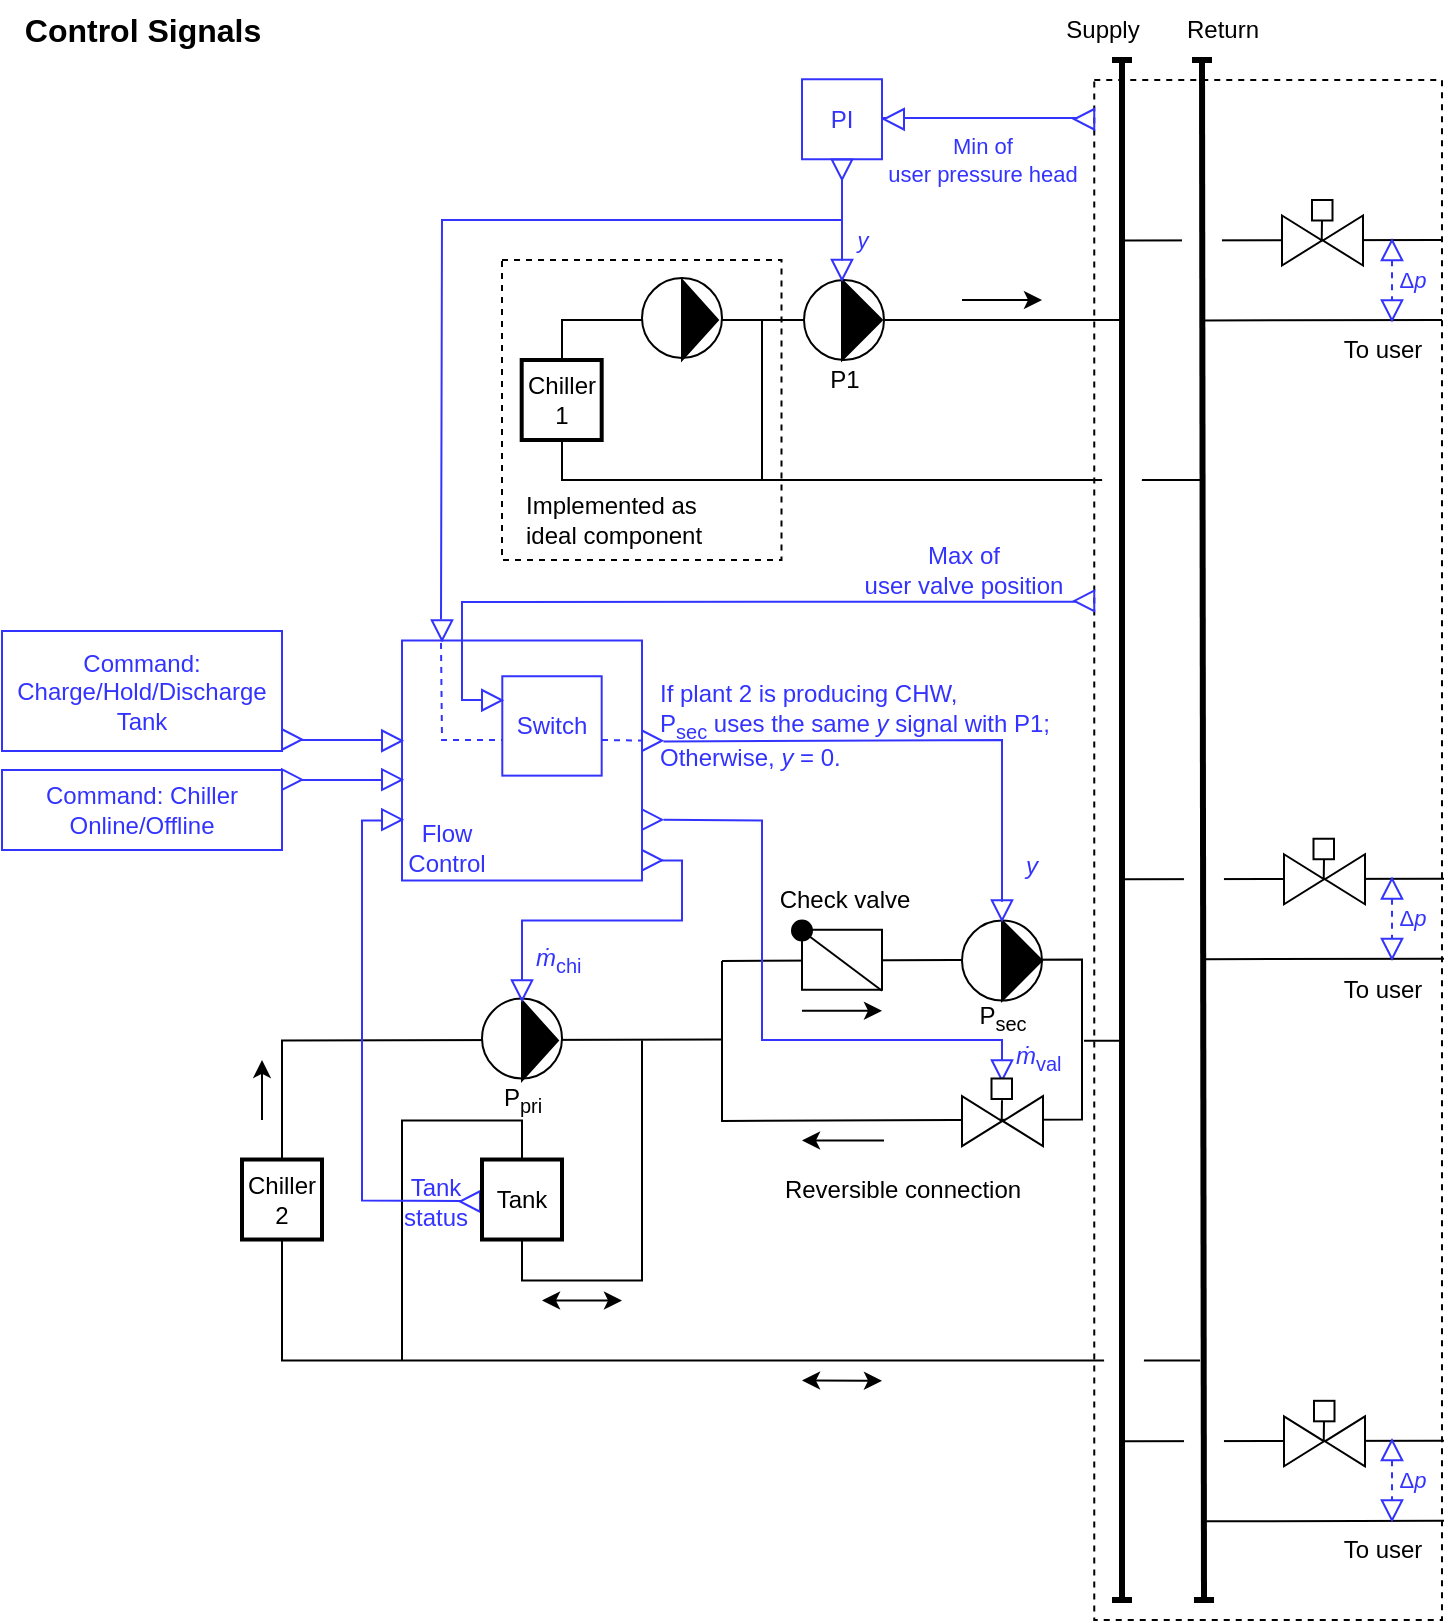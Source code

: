 <mxfile version="21.2.1" type="device">
  <diagram id="srBAZhQ2KLluDyzof_pd" name="Page-1">
    <mxGraphModel dx="1224" dy="1214" grid="1" gridSize="10" guides="1" tooltips="1" connect="0" arrows="0" fold="1" page="1" pageScale="1" pageWidth="850" pageHeight="1100" math="0" shadow="0">
      <root>
        <mxCell id="0" />
        <mxCell id="1" parent="0" />
        <mxCell id="NfkfM8riDZQN8jS3ffes-4" value="" style="rounded=0;whiteSpace=wrap;html=1;fillColor=none;dashed=1;" parent="1" vertex="1">
          <mxGeometry x="1170" y="170" width="139.75" height="150" as="geometry" />
        </mxCell>
        <mxCell id="EUu6mg04dgHktvgB9pTH-5" value="" style="endArrow=none;html=1;rounded=0;fontSize=16;strokeWidth=1;" parent="1" edge="1">
          <mxGeometry width="50" height="50" relative="1" as="geometry">
            <mxPoint x="1199.87" y="629.58" as="sourcePoint" />
            <mxPoint x="1199.87" y="629.58" as="targetPoint" />
          </mxGeometry>
        </mxCell>
        <mxCell id="EUu6mg04dgHktvgB9pTH-10" value="" style="endArrow=none;html=1;rounded=0;" parent="1" edge="1">
          <mxGeometry width="50" height="50" relative="1" as="geometry">
            <mxPoint x="1240" y="560.25" as="sourcePoint" />
            <mxPoint x="1180" y="660.25" as="targetPoint" />
            <Array as="points">
              <mxPoint x="1240" y="680.25" />
              <mxPoint x="1180" y="680.25" />
            </Array>
          </mxGeometry>
        </mxCell>
        <mxCell id="EUu6mg04dgHktvgB9pTH-11" value="" style="endArrow=none;html=1;rounded=0;" parent="1" edge="1">
          <mxGeometry width="50" height="50" relative="1" as="geometry">
            <mxPoint x="1180" y="620.25" as="sourcePoint" />
            <mxPoint x="1120" y="720.25" as="targetPoint" />
            <Array as="points">
              <mxPoint x="1180" y="600.25" />
              <mxPoint x="1120" y="600.25" />
            </Array>
          </mxGeometry>
        </mxCell>
        <mxCell id="EUu6mg04dgHktvgB9pTH-15" value="" style="endArrow=classic;html=1;rounded=0;strokeWidth=1;" parent="1" edge="1">
          <mxGeometry width="50" height="50" relative="1" as="geometry">
            <mxPoint x="1050" y="599.95" as="sourcePoint" />
            <mxPoint x="1050" y="569.95" as="targetPoint" />
            <Array as="points" />
          </mxGeometry>
        </mxCell>
        <mxCell id="EUu6mg04dgHktvgB9pTH-16" value="" style="endArrow=none;html=1;rounded=0;entryX=-0.008;entryY=0.875;entryDx=0;entryDy=0;entryPerimeter=0;" parent="1" edge="1">
          <mxGeometry width="50" height="50" relative="1" as="geometry">
            <mxPoint x="1280" y="559.76" as="sourcePoint" />
            <mxPoint x="1519.04" y="720.25" as="targetPoint" />
            <Array as="points">
              <mxPoint x="1060" y="560.25" />
              <mxPoint x="1060" y="720.25" />
            </Array>
          </mxGeometry>
        </mxCell>
        <mxCell id="EUu6mg04dgHktvgB9pTH-22" value="" style="endArrow=classic;html=1;rounded=0;strokeWidth=1;startArrow=classic;startFill=1;" parent="1" edge="1">
          <mxGeometry width="50" height="50" relative="1" as="geometry">
            <mxPoint x="1320" y="730.25" as="sourcePoint" />
            <mxPoint x="1360" y="730.41" as="targetPoint" />
            <Array as="points" />
          </mxGeometry>
        </mxCell>
        <mxCell id="EUu6mg04dgHktvgB9pTH-23" value="" style="endArrow=classic;html=1;rounded=0;strokeWidth=1;startArrow=classic;startFill=1;" parent="1" edge="1">
          <mxGeometry width="50" height="50" relative="1" as="geometry">
            <mxPoint x="1190" y="690.25" as="sourcePoint" />
            <mxPoint x="1230" y="690.25" as="targetPoint" />
            <Array as="points" />
          </mxGeometry>
        </mxCell>
        <mxCell id="EUu6mg04dgHktvgB9pTH-32" value="" style="endArrow=none;html=1;rounded=0;" parent="1" edge="1">
          <mxGeometry width="50" height="50" relative="1" as="geometry">
            <mxPoint x="1280" y="520.5" as="sourcePoint" />
            <mxPoint x="1280" y="520.5" as="targetPoint" />
            <Array as="points">
              <mxPoint x="1460" y="519.76" />
              <mxPoint x="1460" y="599.76" />
              <mxPoint x="1280" y="600.5" />
            </Array>
          </mxGeometry>
        </mxCell>
        <mxCell id="EUu6mg04dgHktvgB9pTH-34" value="" style="triangle;whiteSpace=wrap;html=1;fontSize=16;strokeWidth=1;rotation=0;" parent="1" vertex="1">
          <mxGeometry x="1400" y="588.07" width="20" height="25" as="geometry" />
        </mxCell>
        <mxCell id="EUu6mg04dgHktvgB9pTH-35" value="" style="triangle;whiteSpace=wrap;html=1;fontSize=16;strokeWidth=1;rotation=-180;" parent="1" vertex="1">
          <mxGeometry x="1420.5" y="588.07" width="20" height="25" as="geometry" />
        </mxCell>
        <mxCell id="EUu6mg04dgHktvgB9pTH-36" value="" style="ellipse;whiteSpace=wrap;html=1;fontSize=16;strokeWidth=1;" parent="1" vertex="1">
          <mxGeometry x="1400" y="500.25" width="40" height="40" as="geometry" />
        </mxCell>
        <mxCell id="EUu6mg04dgHktvgB9pTH-37" value="" style="triangle;whiteSpace=wrap;html=1;fontSize=16;strokeWidth=1;rotation=0;fillColor=#000000;" parent="1" vertex="1">
          <mxGeometry x="1420" y="500.25" width="20" height="40" as="geometry" />
        </mxCell>
        <mxCell id="EUu6mg04dgHktvgB9pTH-39" value="" style="endArrow=classic;html=1;rounded=0;strokeWidth=1;" parent="1" edge="1">
          <mxGeometry width="50" height="50" relative="1" as="geometry">
            <mxPoint x="1400" y="190" as="sourcePoint" />
            <mxPoint x="1440" y="190" as="targetPoint" />
            <Array as="points" />
          </mxGeometry>
        </mxCell>
        <mxCell id="EUu6mg04dgHktvgB9pTH-40" value="" style="endArrow=none;html=1;rounded=0;" parent="1" edge="1">
          <mxGeometry width="50" height="50" relative="1" as="geometry">
            <mxPoint x="1480" y="200" as="sourcePoint" />
            <mxPoint x="1520" y="280" as="targetPoint" />
            <Array as="points">
              <mxPoint x="1200" y="200" />
              <mxPoint x="1200" y="280" />
            </Array>
          </mxGeometry>
        </mxCell>
        <mxCell id="EUu6mg04dgHktvgB9pTH-41" value="" style="ellipse;whiteSpace=wrap;html=1;fontSize=16;strokeWidth=1;" parent="1" vertex="1">
          <mxGeometry x="1321" y="180" width="40" height="40" as="geometry" />
        </mxCell>
        <mxCell id="EUu6mg04dgHktvgB9pTH-42" value="" style="triangle;whiteSpace=wrap;html=1;fontSize=16;strokeWidth=1;rotation=0;fillColor=#000000;" parent="1" vertex="1">
          <mxGeometry x="1340" y="180" width="20" height="40" as="geometry" />
        </mxCell>
        <mxCell id="EUu6mg04dgHktvgB9pTH-43" value="" style="endArrow=classic;html=1;rounded=0;strokeWidth=1;" parent="1" edge="1">
          <mxGeometry width="50" height="50" relative="1" as="geometry">
            <mxPoint x="1361" y="610.25" as="sourcePoint" />
            <mxPoint x="1320" y="610.25" as="targetPoint" />
            <Array as="points" />
          </mxGeometry>
        </mxCell>
        <mxCell id="EUu6mg04dgHktvgB9pTH-49" value="P1" style="text;html=1;align=center;verticalAlign=middle;resizable=0;points=[];autosize=1;strokeColor=none;fillColor=none;" parent="1" vertex="1">
          <mxGeometry x="1326" y="220" width="30" height="20" as="geometry" />
        </mxCell>
        <mxCell id="EUu6mg04dgHktvgB9pTH-50" value="" style="endArrow=none;html=1;rounded=0;entryX=0.993;entryY=0.507;entryDx=0;entryDy=0;entryPerimeter=0;" parent="1" edge="1">
          <mxGeometry width="50" height="50" relative="1" as="geometry">
            <mxPoint x="1420" y="590.08" as="sourcePoint" />
            <mxPoint x="1419.86" y="600.505" as="targetPoint" />
          </mxGeometry>
        </mxCell>
        <mxCell id="EUu6mg04dgHktvgB9pTH-55" value="Reversible connection" style="text;html=1;align=center;verticalAlign=middle;resizable=0;points=[];autosize=1;strokeColor=none;fillColor=none;" parent="1" vertex="1">
          <mxGeometry x="1300" y="619.76" width="140" height="30" as="geometry" />
        </mxCell>
        <mxCell id="EUu6mg04dgHktvgB9pTH-67" value="" style="ellipse;whiteSpace=wrap;html=1;fontSize=16;strokeWidth=1;" parent="1" vertex="1">
          <mxGeometry x="1160" y="539.25" width="40" height="40" as="geometry" />
        </mxCell>
        <mxCell id="EUu6mg04dgHktvgB9pTH-68" value="" style="triangle;whiteSpace=wrap;html=1;fontSize=16;strokeWidth=1;rotation=0;fillColor=#000000;" parent="1" vertex="1">
          <mxGeometry x="1180" y="540.25" width="18" height="40" as="geometry" />
        </mxCell>
        <mxCell id="EUu6mg04dgHktvgB9pTH-69" value="" style="rounded=0;whiteSpace=wrap;html=1;fillColor=none;dashed=1;" parent="1" vertex="1">
          <mxGeometry x="1466.13" y="80" width="173.87" height="770" as="geometry" />
        </mxCell>
        <mxCell id="EUu6mg04dgHktvgB9pTH-72" value="" style="triangle;whiteSpace=wrap;html=1;fillColor=none;rotation=-180;strokeColor=#3333FF;" parent="1" vertex="1">
          <mxGeometry x="1456.13" y="94.5" width="10" height="10.25" as="geometry" />
        </mxCell>
        <mxCell id="EUu6mg04dgHktvgB9pTH-73" value="PI" style="whiteSpace=wrap;html=1;aspect=fixed;fillColor=none;strokeColor=#3333FF;fontColor=#3333FF;" parent="1" vertex="1">
          <mxGeometry x="1320" y="79.63" width="40" height="40" as="geometry" />
        </mxCell>
        <mxCell id="EUu6mg04dgHktvgB9pTH-74" value="Min of&lt;br&gt;user pressure head" style="endArrow=none;html=1;rounded=0;entryX=0.85;entryY=0.561;entryDx=0;entryDy=0;entryPerimeter=0;exitX=0.05;exitY=0.561;exitDx=0;exitDy=0;exitPerimeter=0;startArrow=none;strokeColor=#3333FF;fontColor=#3333FF;" parent="1" source="EUu6mg04dgHktvgB9pTH-75" target="EUu6mg04dgHktvgB9pTH-72" edge="1">
          <mxGeometry x="-0.093" y="-21" width="50" height="50" relative="1" as="geometry">
            <mxPoint x="1330" y="300" as="sourcePoint" />
            <mxPoint x="1380" y="250" as="targetPoint" />
            <mxPoint as="offset" />
          </mxGeometry>
        </mxCell>
        <mxCell id="EUu6mg04dgHktvgB9pTH-75" value="" style="triangle;whiteSpace=wrap;html=1;fillColor=none;rotation=-180;strokeColor=#3333FF;fontColor=#3333FF;" parent="1" vertex="1">
          <mxGeometry x="1361" y="94.5" width="10" height="10.25" as="geometry" />
        </mxCell>
        <mxCell id="EUu6mg04dgHktvgB9pTH-76" value="" style="endArrow=none;html=1;rounded=0;entryX=0.85;entryY=0.561;entryDx=0;entryDy=0;entryPerimeter=0;exitX=1.008;exitY=0.483;exitDx=0;exitDy=0;exitPerimeter=0;strokeColor=#3333FF;fontColor=#3333FF;" parent="1" source="EUu6mg04dgHktvgB9pTH-73" target="EUu6mg04dgHktvgB9pTH-75" edge="1">
          <mxGeometry width="50" height="50" relative="1" as="geometry">
            <mxPoint x="1441.32" y="99.32" as="sourcePoint" />
            <mxPoint x="1511.5" y="99.0" as="targetPoint" />
          </mxGeometry>
        </mxCell>
        <mxCell id="EUu6mg04dgHktvgB9pTH-77" value="" style="triangle;whiteSpace=wrap;html=1;fillColor=none;rotation=90;strokeColor=#3333FF;fontColor=#3333FF;" parent="1" vertex="1">
          <mxGeometry x="1335" y="119.63" width="10" height="10.25" as="geometry" />
        </mxCell>
        <mxCell id="EUu6mg04dgHktvgB9pTH-78" value="&lt;i&gt;y&lt;/i&gt;" style="endArrow=none;html=1;rounded=0;exitX=0.038;exitY=0.5;exitDx=0;exitDy=0;exitPerimeter=0;startArrow=none;strokeColor=#3333FF;fontColor=#3333FF;" parent="1" source="EUu6mg04dgHktvgB9pTH-79" edge="1">
          <mxGeometry x="-0.507" y="-10" width="50" height="50" relative="1" as="geometry">
            <mxPoint x="1340" y="310" as="sourcePoint" />
            <mxPoint x="1340" y="130" as="targetPoint" />
            <mxPoint as="offset" />
          </mxGeometry>
        </mxCell>
        <mxCell id="EUu6mg04dgHktvgB9pTH-79" value="" style="triangle;whiteSpace=wrap;html=1;fillColor=none;rotation=90;strokeColor=#3333FF;fontColor=#3333FF;" parent="1" vertex="1">
          <mxGeometry x="1335" y="169.75" width="10" height="10.25" as="geometry" />
        </mxCell>
        <mxCell id="EUu6mg04dgHktvgB9pTH-81" value="" style="whiteSpace=wrap;html=1;aspect=fixed;fillColor=none;strokeColor=#3333FF;fontColor=#3333FF;" parent="1" vertex="1">
          <mxGeometry x="1120" y="360.25" width="120" height="120" as="geometry" />
        </mxCell>
        <mxCell id="EUu6mg04dgHktvgB9pTH-82" value="" style="triangle;whiteSpace=wrap;html=1;fillColor=none;rotation=0;strokeColor=#3333FF;fontColor=#3333FF;" parent="1" vertex="1">
          <mxGeometry x="1110" y="405.25" width="10" height="10.25" as="geometry" />
        </mxCell>
        <mxCell id="EUu6mg04dgHktvgB9pTH-83" value="" style="triangle;whiteSpace=wrap;html=1;fillColor=none;rotation=0;strokeColor=#3333FF;fontColor=#3333FF;" parent="1" vertex="1">
          <mxGeometry x="1110" y="424.74" width="10" height="10.25" as="geometry" />
        </mxCell>
        <mxCell id="EUu6mg04dgHktvgB9pTH-84" value="" style="triangle;whiteSpace=wrap;html=1;fillColor=none;rotation=0;strokeColor=#3333FF;fontColor=#3333FF;" parent="1" vertex="1">
          <mxGeometry x="1110" y="444.74" width="10" height="10.25" as="geometry" />
        </mxCell>
        <mxCell id="EUu6mg04dgHktvgB9pTH-85" value="" style="triangle;whiteSpace=wrap;html=1;fillColor=none;rotation=0;strokeColor=#3333FF;fontColor=#3333FF;" parent="1" vertex="1">
          <mxGeometry x="1160" y="385" width="10" height="10.25" as="geometry" />
        </mxCell>
        <mxCell id="EUu6mg04dgHktvgB9pTH-86" value="" style="triangle;whiteSpace=wrap;html=1;fillColor=none;rotation=0;strokeColor=#3333FF;fontColor=#3333FF;" parent="1" vertex="1">
          <mxGeometry x="1240" y="405.25" width="10" height="10.25" as="geometry" />
        </mxCell>
        <mxCell id="EUu6mg04dgHktvgB9pTH-87" value="" style="triangle;whiteSpace=wrap;html=1;fillColor=none;rotation=0;strokeColor=#3333FF;fontColor=#3333FF;" parent="1" vertex="1">
          <mxGeometry x="1240" y="465" width="10" height="10.25" as="geometry" />
        </mxCell>
        <mxCell id="EUu6mg04dgHktvgB9pTH-89" value="Command:&lt;br&gt;Charge/Hold/Discharge Tank" style="rounded=0;whiteSpace=wrap;html=1;strokeColor=#3333FF;fontColor=#3333FF;fillColor=none;" parent="1" vertex="1">
          <mxGeometry x="920" y="355.5" width="140" height="60" as="geometry" />
        </mxCell>
        <mxCell id="EUu6mg04dgHktvgB9pTH-90" value="Command: Chiller&lt;br&gt;Online/Offline" style="rounded=0;whiteSpace=wrap;html=1;strokeColor=#3333FF;fontColor=#3333FF;fillColor=none;" parent="1" vertex="1">
          <mxGeometry x="920" y="425" width="140" height="40" as="geometry" />
        </mxCell>
        <mxCell id="EUu6mg04dgHktvgB9pTH-91" value="" style="triangle;whiteSpace=wrap;html=1;fillColor=none;rotation=0;strokeColor=#3333FF;fontColor=#3333FF;" parent="1" vertex="1">
          <mxGeometry x="1060" y="424.74" width="10" height="10.25" as="geometry" />
        </mxCell>
        <mxCell id="EUu6mg04dgHktvgB9pTH-94" value="" style="triangle;whiteSpace=wrap;html=1;fillColor=none;rotation=-180;strokeColor=#3333FF;" parent="1" vertex="1">
          <mxGeometry x="1149" y="635.63" width="10" height="10.25" as="geometry" />
        </mxCell>
        <mxCell id="EUu6mg04dgHktvgB9pTH-95" value="" style="endArrow=none;html=1;rounded=0;strokeColor=#3333FF;fontColor=#3333FF;exitX=0.95;exitY=0.525;exitDx=0;exitDy=0;exitPerimeter=0;" parent="1" source="EUu6mg04dgHktvgB9pTH-94" edge="1">
          <mxGeometry width="50" height="50" relative="1" as="geometry">
            <mxPoint x="1140" y="650.25" as="sourcePoint" />
            <mxPoint x="1110" y="450.25" as="targetPoint" />
            <Array as="points">
              <mxPoint x="1100" y="640.25" />
              <mxPoint x="1100" y="450.25" />
            </Array>
          </mxGeometry>
        </mxCell>
        <mxCell id="EUu6mg04dgHktvgB9pTH-96" value="Max of&lt;br&gt;user valve position" style="text;html=1;strokeColor=none;fillColor=none;align=center;verticalAlign=middle;whiteSpace=wrap;rounded=0;fontColor=#3333FF;" parent="1" vertex="1">
          <mxGeometry x="1346.13" y="310.0" width="110" height="30" as="geometry" />
        </mxCell>
        <mxCell id="EUu6mg04dgHktvgB9pTH-97" value="Tank status" style="text;html=1;strokeColor=none;fillColor=none;align=center;verticalAlign=middle;whiteSpace=wrap;rounded=0;fontColor=#3333FF;" parent="1" vertex="1">
          <mxGeometry x="1107" y="625.58" width="60" height="30" as="geometry" />
        </mxCell>
        <mxCell id="EUu6mg04dgHktvgB9pTH-98" value="" style="triangle;whiteSpace=wrap;html=1;fillColor=none;rotation=-180;strokeColor=#3333FF;" parent="1" vertex="1">
          <mxGeometry x="1456.13" y="335.36" width="10" height="10.25" as="geometry" />
        </mxCell>
        <mxCell id="EUu6mg04dgHktvgB9pTH-99" value="" style="endArrow=none;html=1;rounded=0;strokeColor=#3333FF;fontColor=#3333FF;entryX=0.9;entryY=0.463;entryDx=0;entryDy=0;entryPerimeter=0;exitX=0;exitY=0.488;exitDx=0;exitDy=0;exitPerimeter=0;" parent="1" source="EUu6mg04dgHktvgB9pTH-85" target="EUu6mg04dgHktvgB9pTH-98" edge="1">
          <mxGeometry width="50" height="50" relative="1" as="geometry">
            <mxPoint x="1160" y="310" as="sourcePoint" />
            <mxPoint x="1190" y="700" as="targetPoint" />
            <Array as="points">
              <mxPoint x="1150" y="390" />
              <mxPoint x="1150" y="341" />
            </Array>
          </mxGeometry>
        </mxCell>
        <mxCell id="EUu6mg04dgHktvgB9pTH-100" value="" style="triangle;whiteSpace=wrap;html=1;fillColor=none;rotation=90;strokeColor=#3333FF;fontColor=#3333FF;" parent="1" vertex="1">
          <mxGeometry x="1415" y="490" width="10" height="10.25" as="geometry" />
        </mxCell>
        <mxCell id="EUu6mg04dgHktvgB9pTH-104" value="" style="endArrow=none;html=1;rounded=0;strokeColor=#3333FF;fontColor=#3333FF;exitX=0.078;exitY=0.5;exitDx=0;exitDy=0;exitPerimeter=0;entryX=1.075;entryY=0.538;entryDx=0;entryDy=0;entryPerimeter=0;" parent="1" source="EUu6mg04dgHktvgB9pTH-100" target="EUu6mg04dgHktvgB9pTH-86" edge="1">
          <mxGeometry width="50" height="50" relative="1" as="geometry">
            <mxPoint x="1140" y="540.25" as="sourcePoint" />
            <mxPoint x="1210" y="410.25" as="targetPoint" />
            <Array as="points">
              <mxPoint x="1420" y="410" />
            </Array>
          </mxGeometry>
        </mxCell>
        <mxCell id="EUu6mg04dgHktvgB9pTH-105" value="" style="triangle;whiteSpace=wrap;html=1;fillColor=none;rotation=90;strokeColor=#3333FF;fontColor=#3333FF;" parent="1" vertex="1">
          <mxGeometry x="1175" y="530" width="10" height="10.25" as="geometry" />
        </mxCell>
        <mxCell id="EUu6mg04dgHktvgB9pTH-106" value="" style="endArrow=none;html=1;rounded=0;strokeColor=#3333FF;fontColor=#3333FF;entryX=0.9;entryY=0.513;entryDx=0;entryDy=0;entryPerimeter=0;" parent="1" target="EUu6mg04dgHktvgB9pTH-87" edge="1">
          <mxGeometry width="50" height="50" relative="1" as="geometry">
            <mxPoint x="1180" y="530.25" as="sourcePoint" />
            <mxPoint x="1190" y="490.25" as="targetPoint" />
            <Array as="points">
              <mxPoint x="1180" y="500.25" />
              <mxPoint x="1260" y="500.25" />
              <mxPoint x="1260" y="470.25" />
            </Array>
          </mxGeometry>
        </mxCell>
        <mxCell id="EUu6mg04dgHktvgB9pTH-108" value="&lt;span style=&quot;border-color: var(--border-color); color: rgb(51, 51, 255); font-family: Helvetica; font-size: 12px; font-variant-ligatures: normal; font-variant-caps: normal; font-weight: 400; letter-spacing: normal; orphans: 2; text-indent: 0px; text-transform: none; widows: 2; word-spacing: 0px; -webkit-text-stroke-width: 0px; text-decoration-thickness: initial; text-decoration-style: initial; text-decoration-color: initial; text-align: left; background-color: rgb(255, 255, 255);&quot;&gt;&lt;font style=&quot;border-color: var(--border-color); font-size: 12px;&quot;&gt;&lt;i style=&quot;border-color: var(--border-color);&quot;&gt;ṁ&lt;/i&gt;&lt;span style=&quot;border-color: var(--border-color);&quot;&gt;&lt;sub&gt;chi&lt;/sub&gt;&lt;/span&gt;&lt;/font&gt;&lt;/span&gt;" style="text;whiteSpace=wrap;html=1;fontSize=12;fontFamily=Helvetica;fontColor=#3333FF;" parent="1" vertex="1">
          <mxGeometry x="1185" y="505.25" width="20" height="20" as="geometry" />
        </mxCell>
        <mxCell id="EUu6mg04dgHktvgB9pTH-109" value="&lt;span style=&quot;border-color: var(--border-color); color: rgb(51, 51, 255); font-family: Helvetica; font-size: 12px; font-style: normal; font-variant-ligatures: normal; font-variant-caps: normal; font-weight: 400; letter-spacing: normal; orphans: 2; text-indent: 0px; text-transform: none; widows: 2; word-spacing: 0px; -webkit-text-stroke-width: 0px; text-decoration-thickness: initial; text-decoration-style: initial; text-decoration-color: initial; text-align: left; background-color: rgb(255, 255, 255);&quot;&gt;&lt;font style=&quot;border-color: var(--border-color); font-size: 12px;&quot;&gt;&lt;i style=&quot;border-color: var(--border-color);&quot;&gt;y&lt;/i&gt;&lt;/font&gt;&lt;/span&gt;" style="text;whiteSpace=wrap;html=1;fontSize=12;fontFamily=Helvetica;fontColor=#3333FF;" parent="1" vertex="1">
          <mxGeometry x="1430" y="459.34" width="16" height="20" as="geometry" />
        </mxCell>
        <mxCell id="EUu6mg04dgHktvgB9pTH-114" value="&lt;b&gt;&lt;font style=&quot;font-size: 16px&quot;&gt;Control Signals&lt;/font&gt;&lt;/b&gt;" style="text;html=1;align=center;verticalAlign=middle;resizable=0;points=[];autosize=1;strokeColor=none;fillColor=none;strokeWidth=1;" parent="1" vertex="1">
          <mxGeometry x="920" y="40" width="140" height="30" as="geometry" />
        </mxCell>
        <mxCell id="qbNMRIMEjZ6maihlZpFf-6" value="" style="triangle;whiteSpace=wrap;html=1;fillColor=none;rotation=90;strokeColor=#3333FF;fontColor=#3333FF;" parent="1" vertex="1">
          <mxGeometry x="1135" y="350" width="10" height="10.25" as="geometry" />
        </mxCell>
        <mxCell id="qbNMRIMEjZ6maihlZpFf-7" value="" style="endArrow=none;html=1;rounded=0;strokeColor=#3333FF;fontColor=#3333FF;entryX=-0.037;entryY=0.549;entryDx=0;entryDy=0;entryPerimeter=0;" parent="1" target="qbNMRIMEjZ6maihlZpFf-6" edge="1">
          <mxGeometry width="50" height="50" relative="1" as="geometry">
            <mxPoint x="1340" y="150" as="sourcePoint" />
            <mxPoint x="1220" y="340" as="targetPoint" />
            <Array as="points">
              <mxPoint x="1140" y="150" />
            </Array>
          </mxGeometry>
        </mxCell>
        <mxCell id="qbNMRIMEjZ6maihlZpFf-9" value="" style="triangle;whiteSpace=wrap;html=1;fillColor=none;rotation=0;strokeColor=#3333FF;fontColor=#3333FF;" parent="1" vertex="1">
          <mxGeometry x="1240" y="444.74" width="10" height="10.25" as="geometry" />
        </mxCell>
        <mxCell id="qbNMRIMEjZ6maihlZpFf-10" value="" style="endArrow=none;html=1;rounded=0;strokeColor=#3333FF;fontColor=#3333FF;entryX=1.075;entryY=0.5;entryDx=0;entryDy=0;entryPerimeter=0;exitX=0.03;exitY=0.5;exitDx=0;exitDy=0;exitPerimeter=0;" parent="1" source="qbNMRIMEjZ6maihlZpFf-12" target="qbNMRIMEjZ6maihlZpFf-9" edge="1">
          <mxGeometry width="50" height="50" relative="1" as="geometry">
            <mxPoint x="1190" y="540.25" as="sourcePoint" />
            <mxPoint x="1219" y="480.258" as="targetPoint" />
            <Array as="points">
              <mxPoint x="1420" y="560" />
              <mxPoint x="1300" y="560" />
              <mxPoint x="1300" y="450.25" />
            </Array>
          </mxGeometry>
        </mxCell>
        <mxCell id="qbNMRIMEjZ6maihlZpFf-11" value="&lt;span style=&quot;border-color: var(--border-color); color: rgb(51, 51, 255); font-family: Helvetica; font-size: 12px; font-variant-ligatures: normal; font-variant-caps: normal; font-weight: 400; letter-spacing: normal; orphans: 2; text-indent: 0px; text-transform: none; widows: 2; word-spacing: 0px; -webkit-text-stroke-width: 0px; text-decoration-thickness: initial; text-decoration-style: initial; text-decoration-color: initial; text-align: left; background-color: rgb(255, 255, 255);&quot;&gt;&lt;font style=&quot;border-color: var(--border-color); font-size: 12px;&quot;&gt;&lt;i style=&quot;border-color: var(--border-color);&quot;&gt;ṁ&lt;/i&gt;&lt;span style=&quot;border-color: var(--border-color);&quot;&gt;&lt;sub&gt;val&lt;/sub&gt;&lt;/span&gt;&lt;/font&gt;&lt;/span&gt;" style="text;whiteSpace=wrap;html=1;fontSize=12;fontFamily=Helvetica;fontColor=#3333FF;" parent="1" vertex="1">
          <mxGeometry x="1425" y="554.25" width="20" height="20" as="geometry" />
        </mxCell>
        <mxCell id="qbNMRIMEjZ6maihlZpFf-12" value="" style="triangle;whiteSpace=wrap;html=1;fillColor=none;rotation=90;strokeColor=#3333FF;fontColor=#3333FF;" parent="1" vertex="1">
          <mxGeometry x="1415" y="570" width="10" height="10.25" as="geometry" />
        </mxCell>
        <mxCell id="qbNMRIMEjZ6maihlZpFf-16" value="Chiller 1" style="rounded=0;whiteSpace=wrap;html=1;strokeWidth=2;" parent="1" vertex="1">
          <mxGeometry x="1179.84" y="220" width="40" height="40" as="geometry" />
        </mxCell>
        <mxCell id="qbNMRIMEjZ6maihlZpFf-17" value="Chiller 2" style="rounded=0;whiteSpace=wrap;html=1;strokeWidth=2;" parent="1" vertex="1">
          <mxGeometry x="1040" y="619.76" width="40" height="40" as="geometry" />
        </mxCell>
        <mxCell id="qbNMRIMEjZ6maihlZpFf-18" value="P&lt;sub&gt;pri&lt;/sub&gt;" style="text;html=1;align=center;verticalAlign=middle;resizable=0;points=[];autosize=1;strokeColor=none;fillColor=none;" parent="1" vertex="1">
          <mxGeometry x="1160" y="575.25" width="40" height="30" as="geometry" />
        </mxCell>
        <mxCell id="qbNMRIMEjZ6maihlZpFf-19" value="P&lt;sub&gt;sec&lt;/sub&gt;" style="text;html=1;align=center;verticalAlign=middle;resizable=0;points=[];autosize=1;strokeColor=none;fillColor=none;" parent="1" vertex="1">
          <mxGeometry x="1395" y="534.25" width="50" height="30" as="geometry" />
        </mxCell>
        <mxCell id="qbNMRIMEjZ6maihlZpFf-20" value="If plant 2 is producing CHW,&lt;br&gt;P&lt;sub&gt;sec&lt;/sub&gt;&amp;nbsp;uses&amp;nbsp;the same &lt;i&gt;y&lt;/i&gt; signal with P1;&lt;br&gt;Otherwise, &lt;i&gt;y&lt;/i&gt; = 0." style="text;html=1;strokeColor=none;fillColor=none;align=left;verticalAlign=middle;whiteSpace=wrap;rounded=0;fontColor=#3333FF;" parent="1" vertex="1">
          <mxGeometry x="1247.25" y="378.07" width="198.75" height="49.75" as="geometry" />
        </mxCell>
        <mxCell id="cwQXnEI9I7Ugpv4NzCKq-13" value="" style="rounded=0;whiteSpace=wrap;html=1;" parent="1" vertex="1">
          <mxGeometry x="1320" y="504.88" width="40" height="30" as="geometry" />
        </mxCell>
        <mxCell id="cwQXnEI9I7Ugpv4NzCKq-14" value="" style="endArrow=none;html=1;rounded=0;" parent="1" edge="1">
          <mxGeometry width="50" height="50" relative="1" as="geometry">
            <mxPoint x="1360" y="535.37" as="sourcePoint" />
            <mxPoint x="1320" y="505.37" as="targetPoint" />
          </mxGeometry>
        </mxCell>
        <mxCell id="cwQXnEI9I7Ugpv4NzCKq-15" value="" style="ellipse;whiteSpace=wrap;html=1;aspect=fixed;fillColor=#000000;fillStyle=solid;" parent="1" vertex="1">
          <mxGeometry x="1315" y="500.25" width="10" height="10" as="geometry" />
        </mxCell>
        <mxCell id="cwQXnEI9I7Ugpv4NzCKq-16" value="" style="endArrow=classic;html=1;rounded=0;strokeWidth=1;" parent="1" edge="1">
          <mxGeometry width="50" height="50" relative="1" as="geometry">
            <mxPoint x="1320" y="545.37" as="sourcePoint" />
            <mxPoint x="1360" y="545.37" as="targetPoint" />
            <Array as="points" />
          </mxGeometry>
        </mxCell>
        <mxCell id="cwQXnEI9I7Ugpv4NzCKq-18" value="Check valve" style="text;html=1;align=center;verticalAlign=middle;resizable=0;points=[];autosize=1;strokeColor=none;fillColor=none;" parent="1" vertex="1">
          <mxGeometry x="1296" y="475.25" width="90" height="30" as="geometry" />
        </mxCell>
        <mxCell id="cwQXnEI9I7Ugpv4NzCKq-19" value="" style="triangle;whiteSpace=wrap;html=1;fillColor=none;rotation=0;strokeColor=#3333FF;fontColor=#3333FF;" parent="1" vertex="1">
          <mxGeometry x="1060" y="404.62" width="10" height="10.25" as="geometry" />
        </mxCell>
        <mxCell id="cwQXnEI9I7Ugpv4NzCKq-21" value="" style="endArrow=none;html=1;rounded=0;strokeColor=#3333FF;fontColor=#3333FF;exitX=0.95;exitY=0.525;exitDx=0;exitDy=0;exitPerimeter=0;" parent="1" source="cwQXnEI9I7Ugpv4NzCKq-19" edge="1">
          <mxGeometry width="50" height="50" relative="1" as="geometry">
            <mxPoint x="1090" y="410.62" as="sourcePoint" />
            <mxPoint x="1110" y="410" as="targetPoint" />
          </mxGeometry>
        </mxCell>
        <mxCell id="cwQXnEI9I7Ugpv4NzCKq-22" value="" style="endArrow=none;html=1;rounded=0;strokeColor=#3333FF;fontColor=#3333FF;exitX=0.9;exitY=0.513;exitDx=0;exitDy=0;exitPerimeter=0;" parent="1" source="EUu6mg04dgHktvgB9pTH-91" edge="1">
          <mxGeometry width="50" height="50" relative="1" as="geometry">
            <mxPoint x="1090" y="430.25" as="sourcePoint" />
            <mxPoint x="1110" y="430" as="targetPoint" />
          </mxGeometry>
        </mxCell>
        <mxCell id="cwQXnEI9I7Ugpv4NzCKq-23" value="Flow Control" style="text;html=1;strokeColor=none;fillColor=none;align=center;verticalAlign=middle;whiteSpace=wrap;rounded=0;fontColor=#3333FF;" parent="1" vertex="1">
          <mxGeometry x="1120" y="449.34" width="45" height="30" as="geometry" />
        </mxCell>
        <mxCell id="cwQXnEI9I7Ugpv4NzCKq-24" value="&lt;font style=&quot;font-size: 12px;&quot;&gt;Switch&lt;/font&gt;" style="whiteSpace=wrap;html=1;aspect=fixed;fillColor=none;strokeColor=#3333FF;fontColor=#3333FF;" parent="1" vertex="1">
          <mxGeometry x="1170.15" y="378.13" width="49.69" height="49.69" as="geometry" />
        </mxCell>
        <mxCell id="cwQXnEI9I7Ugpv4NzCKq-25" value="" style="endArrow=none;html=1;rounded=0;strokeColor=#3333FF;fontColor=#3333FF;dashed=1;exitX=1.138;exitY=0.549;exitDx=0;exitDy=0;exitPerimeter=0;" parent="1" source="qbNMRIMEjZ6maihlZpFf-6" edge="1">
          <mxGeometry width="50" height="50" relative="1" as="geometry">
            <mxPoint x="1140" y="370.25" as="sourcePoint" />
            <mxPoint x="1170" y="410" as="targetPoint" />
            <Array as="points">
              <mxPoint x="1140" y="410" />
            </Array>
          </mxGeometry>
        </mxCell>
        <mxCell id="NfkfM8riDZQN8jS3ffes-1" value="" style="ellipse;whiteSpace=wrap;html=1;fontSize=16;strokeWidth=1;" parent="1" vertex="1">
          <mxGeometry x="1240" y="179.0" width="40" height="40" as="geometry" />
        </mxCell>
        <mxCell id="NfkfM8riDZQN8jS3ffes-2" value="" style="triangle;whiteSpace=wrap;html=1;fontSize=16;strokeWidth=1;rotation=0;fillColor=#000000;" parent="1" vertex="1">
          <mxGeometry x="1260" y="180" width="18" height="40" as="geometry" />
        </mxCell>
        <mxCell id="NfkfM8riDZQN8jS3ffes-3" value="" style="endArrow=none;html=1;rounded=0;" parent="1" edge="1">
          <mxGeometry width="50" height="50" relative="1" as="geometry">
            <mxPoint x="1300" y="280" as="sourcePoint" />
            <mxPoint x="1300" y="200" as="targetPoint" />
          </mxGeometry>
        </mxCell>
        <mxCell id="NfkfM8riDZQN8jS3ffes-5" value="Implemented as&lt;br&gt;ideal component" style="text;html=1;align=left;verticalAlign=middle;resizable=0;points=[];autosize=1;strokeColor=none;fillColor=none;" parent="1" vertex="1">
          <mxGeometry x="1179.84" y="280.0" width="110" height="40" as="geometry" />
        </mxCell>
        <mxCell id="NfkfM8riDZQN8jS3ffes-6" value="Tank" style="rounded=0;whiteSpace=wrap;html=1;strokeWidth=2;" parent="1" vertex="1">
          <mxGeometry x="1160" y="619.76" width="40" height="40" as="geometry" />
        </mxCell>
        <mxCell id="w12513ni1vJL5LTuAko7-5" value="" style="whiteSpace=wrap;html=1;aspect=fixed;" parent="1" vertex="1">
          <mxGeometry x="1414.75" y="579.25" width="10.25" height="10.25" as="geometry" />
        </mxCell>
        <mxCell id="5xh_inwoW4JU_ySU2yKk-31" value="" style="endArrow=none;html=1;rounded=0;" parent="1" edge="1">
          <mxGeometry width="50" height="50" relative="1" as="geometry">
            <mxPoint x="1481" y="560.39" as="sourcePoint" />
            <mxPoint x="1461" y="560.39" as="targetPoint" />
          </mxGeometry>
        </mxCell>
        <mxCell id="5xh_inwoW4JU_ySU2yKk-32" value="" style="ellipse;whiteSpace=wrap;html=1;aspect=fixed;strokeColor=none;" parent="1" vertex="1">
          <mxGeometry x="1470" y="269.37" width="20" height="20" as="geometry" />
        </mxCell>
        <mxCell id="5xh_inwoW4JU_ySU2yKk-33" value="" style="ellipse;whiteSpace=wrap;html=1;aspect=fixed;strokeColor=none;" parent="1" vertex="1">
          <mxGeometry x="1471" y="710" width="20" height="20" as="geometry" />
        </mxCell>
        <mxCell id="5xh_inwoW4JU_ySU2yKk-34" value="" style="endArrow=baseDash;html=1;rounded=0;strokeWidth=3;startArrow=baseDash;startFill=0;endFill=0;" parent="1" edge="1">
          <mxGeometry width="50" height="50" relative="1" as="geometry">
            <mxPoint x="1480" y="840" as="sourcePoint" />
            <mxPoint x="1480" y="70" as="targetPoint" />
          </mxGeometry>
        </mxCell>
        <mxCell id="5xh_inwoW4JU_ySU2yKk-35" value="" style="endArrow=none;html=1;rounded=0;" parent="1" edge="1">
          <mxGeometry width="50" height="50" relative="1" as="geometry">
            <mxPoint x="1640" y="160" as="sourcePoint" />
            <mxPoint x="1480" y="160.25" as="targetPoint" />
          </mxGeometry>
        </mxCell>
        <mxCell id="5xh_inwoW4JU_ySU2yKk-36" value="" style="endArrow=none;html=1;rounded=0;" parent="1" edge="1">
          <mxGeometry width="50" height="50" relative="1" as="geometry">
            <mxPoint x="1640" y="200" as="sourcePoint" />
            <mxPoint x="1520" y="200.25" as="targetPoint" />
          </mxGeometry>
        </mxCell>
        <mxCell id="5xh_inwoW4JU_ySU2yKk-37" value="" style="ellipse;whiteSpace=wrap;html=1;aspect=fixed;strokeColor=none;" parent="1" vertex="1">
          <mxGeometry x="1510" y="150.25" width="20" height="20" as="geometry" />
        </mxCell>
        <mxCell id="5xh_inwoW4JU_ySU2yKk-39" value="Supply" style="text;html=1;align=center;verticalAlign=middle;resizable=0;points=[];autosize=1;strokeColor=none;fillColor=none;" parent="1" vertex="1">
          <mxGeometry x="1440" y="40" width="60" height="30" as="geometry" />
        </mxCell>
        <mxCell id="5xh_inwoW4JU_ySU2yKk-40" value="Return" style="text;html=1;align=center;verticalAlign=middle;resizable=0;points=[];autosize=1;strokeColor=none;fillColor=none;" parent="1" vertex="1">
          <mxGeometry x="1500" y="40" width="60" height="30" as="geometry" />
        </mxCell>
        <mxCell id="5xh_inwoW4JU_ySU2yKk-41" value="" style="triangle;whiteSpace=wrap;html=1;fontSize=16;strokeWidth=1;rotation=0;" parent="1" vertex="1">
          <mxGeometry x="1560" y="147.75" width="20" height="25" as="geometry" />
        </mxCell>
        <mxCell id="5xh_inwoW4JU_ySU2yKk-42" value="" style="triangle;whiteSpace=wrap;html=1;fontSize=16;strokeWidth=1;rotation=-180;" parent="1" vertex="1">
          <mxGeometry x="1580.5" y="147.75" width="20" height="25" as="geometry" />
        </mxCell>
        <mxCell id="5xh_inwoW4JU_ySU2yKk-43" value="" style="endArrow=none;html=1;rounded=0;entryX=0.993;entryY=0.507;entryDx=0;entryDy=0;entryPerimeter=0;" parent="1" target="5xh_inwoW4JU_ySU2yKk-41" edge="1">
          <mxGeometry width="50" height="50" relative="1" as="geometry">
            <mxPoint x="1580" y="150" as="sourcePoint" />
            <mxPoint x="1350" y="270" as="targetPoint" />
          </mxGeometry>
        </mxCell>
        <mxCell id="5xh_inwoW4JU_ySU2yKk-44" value="" style="endArrow=none;html=1;rounded=0;" parent="1" edge="1">
          <mxGeometry width="50" height="50" relative="1" as="geometry">
            <mxPoint x="1641" y="479.37" as="sourcePoint" />
            <mxPoint x="1481" y="479.62" as="targetPoint" />
          </mxGeometry>
        </mxCell>
        <mxCell id="5xh_inwoW4JU_ySU2yKk-45" value="" style="endArrow=none;html=1;rounded=0;" parent="1" edge="1">
          <mxGeometry width="50" height="50" relative="1" as="geometry">
            <mxPoint x="1641" y="519.37" as="sourcePoint" />
            <mxPoint x="1521" y="519.62" as="targetPoint" />
          </mxGeometry>
        </mxCell>
        <mxCell id="5xh_inwoW4JU_ySU2yKk-46" value="" style="ellipse;whiteSpace=wrap;html=1;aspect=fixed;strokeColor=none;" parent="1" vertex="1">
          <mxGeometry x="1511" y="469.62" width="20" height="20" as="geometry" />
        </mxCell>
        <mxCell id="5xh_inwoW4JU_ySU2yKk-48" value="" style="triangle;whiteSpace=wrap;html=1;fontSize=16;strokeWidth=1;rotation=0;" parent="1" vertex="1">
          <mxGeometry x="1561" y="467.12" width="20" height="25" as="geometry" />
        </mxCell>
        <mxCell id="5xh_inwoW4JU_ySU2yKk-49" value="" style="triangle;whiteSpace=wrap;html=1;fontSize=16;strokeWidth=1;rotation=-180;" parent="1" vertex="1">
          <mxGeometry x="1581.5" y="467.12" width="20" height="25" as="geometry" />
        </mxCell>
        <mxCell id="5xh_inwoW4JU_ySU2yKk-50" value="" style="endArrow=none;html=1;rounded=0;entryX=0.993;entryY=0.507;entryDx=0;entryDy=0;entryPerimeter=0;" parent="1" target="5xh_inwoW4JU_ySU2yKk-48" edge="1">
          <mxGeometry width="50" height="50" relative="1" as="geometry">
            <mxPoint x="1581" y="469.37" as="sourcePoint" />
            <mxPoint x="1351" y="589.37" as="targetPoint" />
          </mxGeometry>
        </mxCell>
        <mxCell id="5xh_inwoW4JU_ySU2yKk-51" value="" style="endArrow=none;html=1;rounded=0;" parent="1" edge="1">
          <mxGeometry width="50" height="50" relative="1" as="geometry">
            <mxPoint x="1641" y="760.41" as="sourcePoint" />
            <mxPoint x="1481" y="760.66" as="targetPoint" />
          </mxGeometry>
        </mxCell>
        <mxCell id="5xh_inwoW4JU_ySU2yKk-52" value="" style="endArrow=none;html=1;rounded=0;" parent="1" edge="1">
          <mxGeometry width="50" height="50" relative="1" as="geometry">
            <mxPoint x="1641" y="800.41" as="sourcePoint" />
            <mxPoint x="1521" y="800.66" as="targetPoint" />
          </mxGeometry>
        </mxCell>
        <mxCell id="5xh_inwoW4JU_ySU2yKk-53" value="" style="ellipse;whiteSpace=wrap;html=1;aspect=fixed;strokeColor=none;" parent="1" vertex="1">
          <mxGeometry x="1511" y="750.66" width="20" height="20" as="geometry" />
        </mxCell>
        <mxCell id="5xh_inwoW4JU_ySU2yKk-55" value="" style="triangle;whiteSpace=wrap;html=1;fontSize=16;strokeWidth=1;rotation=0;" parent="1" vertex="1">
          <mxGeometry x="1561" y="748.16" width="20" height="25" as="geometry" />
        </mxCell>
        <mxCell id="5xh_inwoW4JU_ySU2yKk-56" value="" style="triangle;whiteSpace=wrap;html=1;fontSize=16;strokeWidth=1;rotation=-180;" parent="1" vertex="1">
          <mxGeometry x="1581.5" y="748.16" width="20" height="25" as="geometry" />
        </mxCell>
        <mxCell id="5xh_inwoW4JU_ySU2yKk-57" value="" style="endArrow=none;html=1;rounded=0;entryX=0.993;entryY=0.507;entryDx=0;entryDy=0;entryPerimeter=0;" parent="1" target="5xh_inwoW4JU_ySU2yKk-55" edge="1">
          <mxGeometry width="50" height="50" relative="1" as="geometry">
            <mxPoint x="1581" y="750.41" as="sourcePoint" />
            <mxPoint x="1351" y="870.41" as="targetPoint" />
          </mxGeometry>
        </mxCell>
        <mxCell id="5xh_inwoW4JU_ySU2yKk-58" value="" style="endArrow=baseDash;html=1;rounded=0;strokeWidth=3;startArrow=baseDash;startFill=0;endFill=0;" parent="1" edge="1">
          <mxGeometry width="50" height="50" relative="1" as="geometry">
            <mxPoint x="1521" y="840" as="sourcePoint" />
            <mxPoint x="1520" y="70" as="targetPoint" />
          </mxGeometry>
        </mxCell>
        <mxCell id="5xh_inwoW4JU_ySU2yKk-59" value="" style="whiteSpace=wrap;html=1;aspect=fixed;" parent="1" vertex="1">
          <mxGeometry x="1575.75" y="459.37" width="10.25" height="10.25" as="geometry" />
        </mxCell>
        <mxCell id="5xh_inwoW4JU_ySU2yKk-60" value="" style="whiteSpace=wrap;html=1;aspect=fixed;" parent="1" vertex="1">
          <mxGeometry x="1575" y="140" width="10.25" height="10.25" as="geometry" />
        </mxCell>
        <mxCell id="5xh_inwoW4JU_ySU2yKk-61" value="" style="whiteSpace=wrap;html=1;aspect=fixed;" parent="1" vertex="1">
          <mxGeometry x="1576" y="740.41" width="10.25" height="10.25" as="geometry" />
        </mxCell>
        <mxCell id="5xh_inwoW4JU_ySU2yKk-64" value="" style="endArrow=none;dashed=1;html=1;rounded=0;entryX=-0.025;entryY=0.488;entryDx=0;entryDy=0;entryPerimeter=0;strokeColor=#3333FF;" parent="1" target="EUu6mg04dgHktvgB9pTH-86" edge="1">
          <mxGeometry width="50" height="50" relative="1" as="geometry">
            <mxPoint x="1220" y="410" as="sourcePoint" />
            <mxPoint x="1340" y="350" as="targetPoint" />
          </mxGeometry>
        </mxCell>
        <mxCell id="5xh_inwoW4JU_ySU2yKk-65" value="&lt;font color=&quot;#3333ff&quot;&gt;Δ&lt;i&gt;p&lt;/i&gt;&lt;/font&gt;" style="endArrow=none;dashed=1;html=1;rounded=0;strokeColor=#3333FF;" parent="1" source="5xh_inwoW4JU_ySU2yKk-66" edge="1">
          <mxGeometry x="-0.006" y="10" width="50" height="50" relative="1" as="geometry">
            <mxPoint x="1575" y="240" as="sourcePoint" />
            <mxPoint x="1615" y="190" as="targetPoint" />
            <mxPoint as="offset" />
          </mxGeometry>
        </mxCell>
        <mxCell id="5xh_inwoW4JU_ySU2yKk-66" value="" style="triangle;whiteSpace=wrap;html=1;fillColor=none;rotation=-90;strokeColor=#3333FF;fontColor=#3333FF;" parent="1" vertex="1">
          <mxGeometry x="1610" y="160" width="10" height="10.25" as="geometry" />
        </mxCell>
        <mxCell id="5xh_inwoW4JU_ySU2yKk-69" value="" style="triangle;whiteSpace=wrap;html=1;fillColor=none;rotation=90;strokeColor=#3333FF;fontColor=#3333FF;" parent="1" vertex="1">
          <mxGeometry x="1610" y="190" width="10" height="10.25" as="geometry" />
        </mxCell>
        <mxCell id="5xh_inwoW4JU_ySU2yKk-70" value="&lt;font color=&quot;#3333ff&quot;&gt;Δ&lt;i&gt;p&lt;/i&gt;&lt;/font&gt;" style="endArrow=none;dashed=1;html=1;rounded=0;strokeColor=#3333FF;" parent="1" source="5xh_inwoW4JU_ySU2yKk-71" edge="1">
          <mxGeometry x="-0.006" y="10" width="50" height="50" relative="1" as="geometry">
            <mxPoint x="1575" y="559.25" as="sourcePoint" />
            <mxPoint x="1615" y="509.25" as="targetPoint" />
            <mxPoint as="offset" />
          </mxGeometry>
        </mxCell>
        <mxCell id="5xh_inwoW4JU_ySU2yKk-71" value="" style="triangle;whiteSpace=wrap;html=1;fillColor=none;rotation=-90;strokeColor=#3333FF;fontColor=#3333FF;" parent="1" vertex="1">
          <mxGeometry x="1610" y="479.25" width="10" height="10.25" as="geometry" />
        </mxCell>
        <mxCell id="5xh_inwoW4JU_ySU2yKk-72" value="" style="triangle;whiteSpace=wrap;html=1;fillColor=none;rotation=90;strokeColor=#3333FF;fontColor=#3333FF;" parent="1" vertex="1">
          <mxGeometry x="1610" y="509.25" width="10" height="10.25" as="geometry" />
        </mxCell>
        <mxCell id="5xh_inwoW4JU_ySU2yKk-73" value="&lt;font color=&quot;#3333ff&quot;&gt;Δ&lt;i&gt;p&lt;/i&gt;&lt;/font&gt;" style="endArrow=none;dashed=1;html=1;rounded=0;strokeColor=#3333FF;" parent="1" source="5xh_inwoW4JU_ySU2yKk-74" edge="1">
          <mxGeometry x="-0.006" y="10" width="50" height="50" relative="1" as="geometry">
            <mxPoint x="1575" y="840" as="sourcePoint" />
            <mxPoint x="1615" y="790" as="targetPoint" />
            <mxPoint as="offset" />
          </mxGeometry>
        </mxCell>
        <mxCell id="5xh_inwoW4JU_ySU2yKk-74" value="" style="triangle;whiteSpace=wrap;html=1;fillColor=none;rotation=-90;strokeColor=#3333FF;fontColor=#3333FF;" parent="1" vertex="1">
          <mxGeometry x="1610" y="760" width="10" height="10.25" as="geometry" />
        </mxCell>
        <mxCell id="5xh_inwoW4JU_ySU2yKk-75" value="" style="triangle;whiteSpace=wrap;html=1;fillColor=none;rotation=90;strokeColor=#3333FF;fontColor=#3333FF;" parent="1" vertex="1">
          <mxGeometry x="1610" y="790" width="10" height="10.25" as="geometry" />
        </mxCell>
        <mxCell id="5xh_inwoW4JU_ySU2yKk-76" value="To user" style="text;html=1;align=center;verticalAlign=middle;resizable=0;points=[];autosize=1;strokeColor=none;fillColor=none;" parent="1" vertex="1">
          <mxGeometry x="1580" y="200.25" width="60" height="30" as="geometry" />
        </mxCell>
        <mxCell id="5xh_inwoW4JU_ySU2yKk-77" value="To user" style="text;html=1;align=center;verticalAlign=middle;resizable=0;points=[];autosize=1;strokeColor=none;fillColor=none;" parent="1" vertex="1">
          <mxGeometry x="1580" y="519.5" width="60" height="30" as="geometry" />
        </mxCell>
        <mxCell id="5xh_inwoW4JU_ySU2yKk-78" value="To user" style="text;html=1;align=center;verticalAlign=middle;resizable=0;points=[];autosize=1;strokeColor=none;fillColor=none;" parent="1" vertex="1">
          <mxGeometry x="1580" y="800.25" width="60" height="30" as="geometry" />
        </mxCell>
      </root>
    </mxGraphModel>
  </diagram>
</mxfile>
